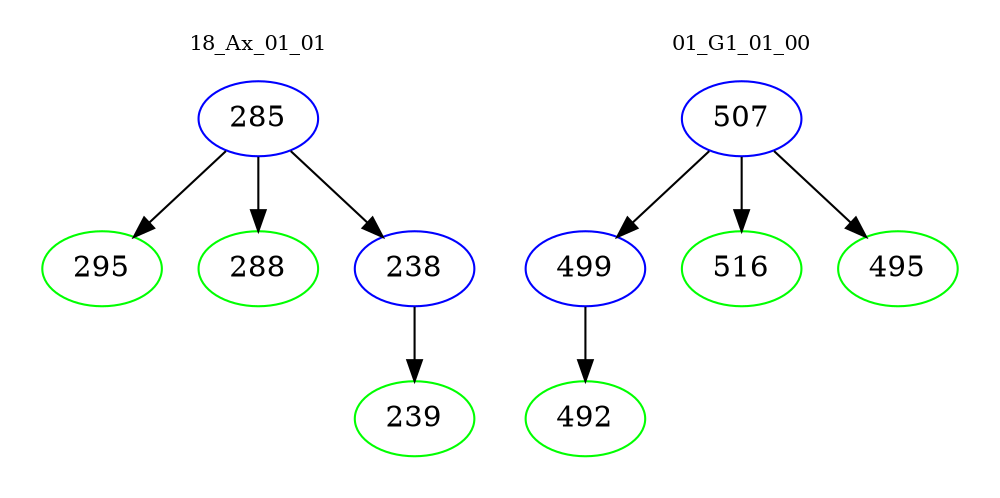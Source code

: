 digraph{
subgraph cluster_0 {
color = white
label = "18_Ax_01_01";
fontsize=10;
T0_285 [label="285", color="blue"]
T0_285 -> T0_295 [color="black"]
T0_295 [label="295", color="green"]
T0_285 -> T0_288 [color="black"]
T0_288 [label="288", color="green"]
T0_285 -> T0_238 [color="black"]
T0_238 [label="238", color="blue"]
T0_238 -> T0_239 [color="black"]
T0_239 [label="239", color="green"]
}
subgraph cluster_1 {
color = white
label = "01_G1_01_00";
fontsize=10;
T1_507 [label="507", color="blue"]
T1_507 -> T1_499 [color="black"]
T1_499 [label="499", color="blue"]
T1_499 -> T1_492 [color="black"]
T1_492 [label="492", color="green"]
T1_507 -> T1_516 [color="black"]
T1_516 [label="516", color="green"]
T1_507 -> T1_495 [color="black"]
T1_495 [label="495", color="green"]
}
}
